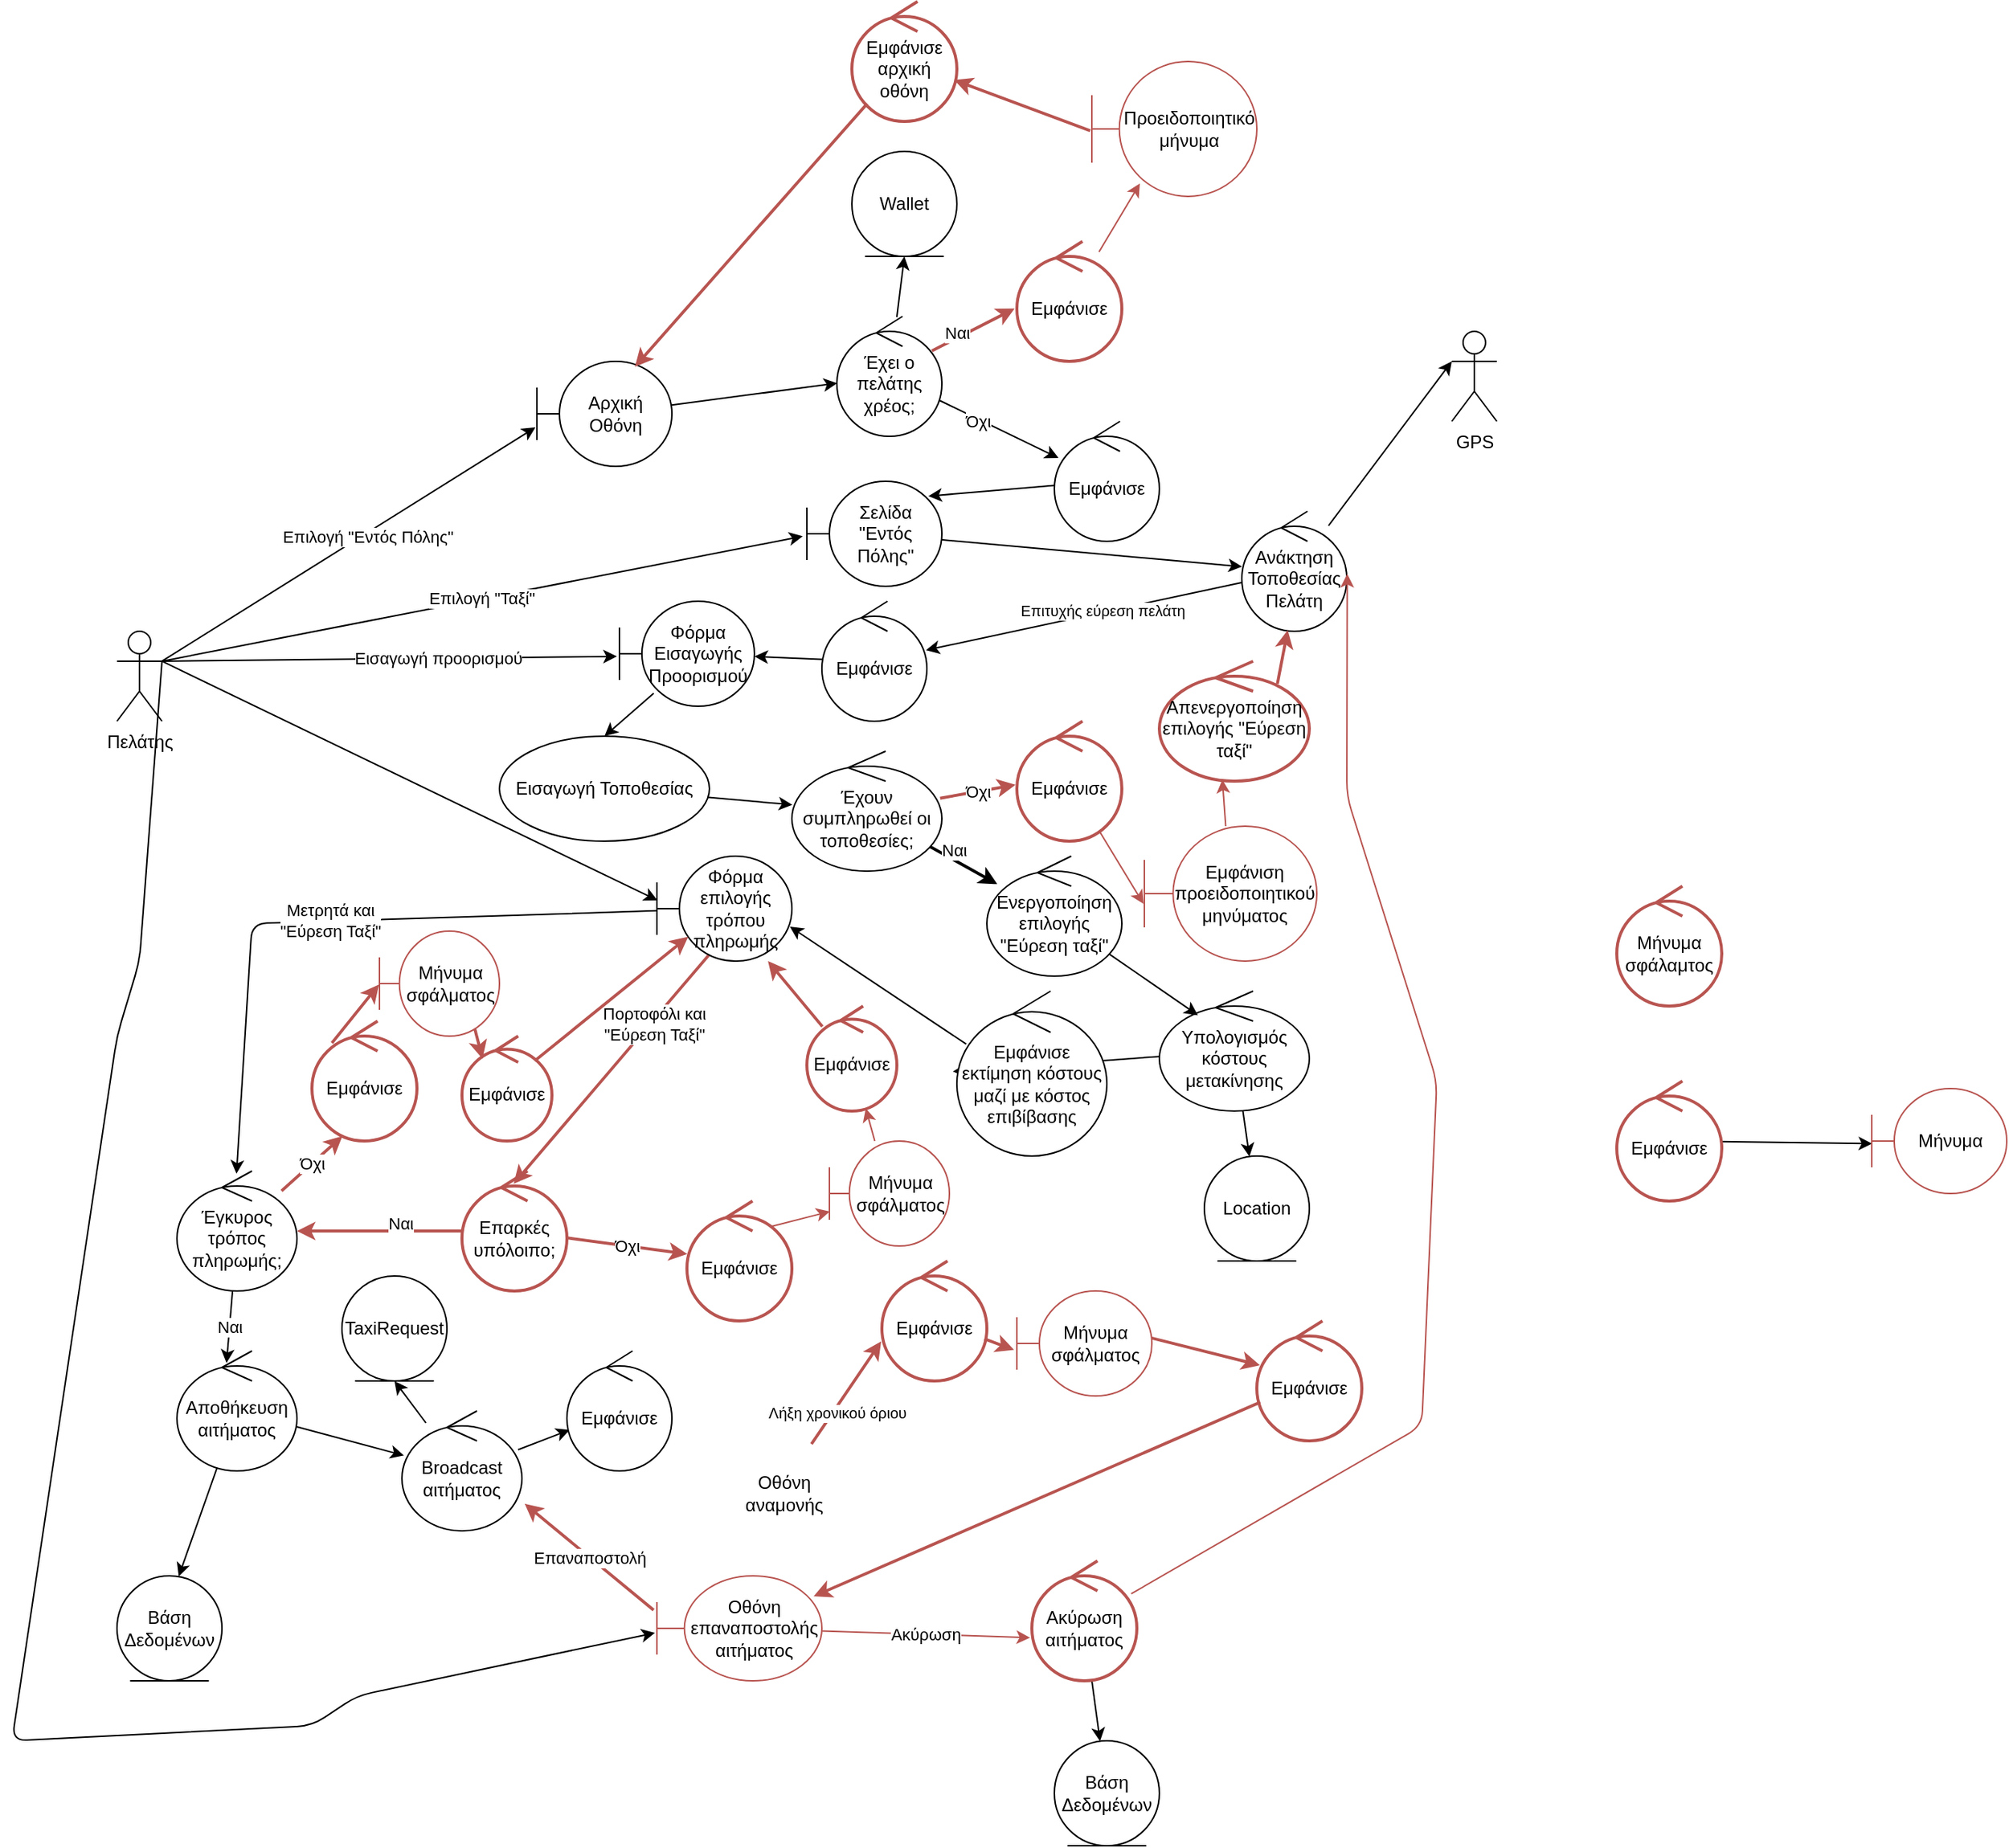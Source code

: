 <mxfile>
    <diagram id="-z3Yh579_QSOd7VFaLvF" name="Page-1">
        <mxGraphModel dx="1851" dy="825" grid="1" gridSize="10" guides="1" tooltips="1" connect="1" arrows="1" fold="1" page="1" pageScale="1" pageWidth="850" pageHeight="1100" math="0" shadow="0">
            <root>
                <mxCell id="0"/>
                <mxCell id="1" parent="0"/>
                <mxCell id="4" style="edgeStyle=none;html=1;exitX=1;exitY=0.333;exitDx=0;exitDy=0;exitPerimeter=0;entryX=-0.011;entryY=0.629;entryDx=0;entryDy=0;entryPerimeter=0;" parent="1" source="2" target="3" edge="1">
                    <mxGeometry relative="1" as="geometry"/>
                </mxCell>
                <mxCell id="5" value="Επιλογή &quot;Εντός Πόλης&quot;" style="edgeLabel;html=1;align=center;verticalAlign=middle;resizable=0;points=[];" parent="4" vertex="1" connectable="0">
                    <mxGeometry x="0.09" y="-2" relative="1" as="geometry">
                        <mxPoint as="offset"/>
                    </mxGeometry>
                </mxCell>
                <mxCell id="12" value="Επιλογή &quot;Ταξί&quot;" style="edgeStyle=none;html=1;exitX=1;exitY=0.333;exitDx=0;exitDy=0;exitPerimeter=0;entryX=-0.031;entryY=0.524;entryDx=0;entryDy=0;entryPerimeter=0;" parent="1" source="2" target="10" edge="1">
                    <mxGeometry relative="1" as="geometry"/>
                </mxCell>
                <mxCell id="26" style="edgeStyle=none;html=1;exitX=1;exitY=0.333;exitDx=0;exitDy=0;exitPerimeter=0;entryX=-0.019;entryY=0.525;entryDx=0;entryDy=0;entryPerimeter=0;" parent="1" source="2" target="24" edge="1">
                    <mxGeometry relative="1" as="geometry"/>
                </mxCell>
                <mxCell id="27" value="Εισαγωγή προορισμού" style="edgeLabel;html=1;align=center;verticalAlign=middle;resizable=0;points=[];" parent="26" vertex="1" connectable="0">
                    <mxGeometry x="0.213" relative="1" as="geometry">
                        <mxPoint as="offset"/>
                    </mxGeometry>
                </mxCell>
                <mxCell id="49" value="" style="edgeStyle=none;html=1;exitX=1;exitY=0.333;exitDx=0;exitDy=0;exitPerimeter=0;entryX=0.004;entryY=0.421;entryDx=0;entryDy=0;entryPerimeter=0;" parent="1" source="2" target="42" edge="1">
                    <mxGeometry relative="1" as="geometry"/>
                </mxCell>
                <mxCell id="113" style="edgeStyle=none;html=1;exitX=1;exitY=0.333;exitDx=0;exitDy=0;exitPerimeter=0;entryX=-0.012;entryY=0.543;entryDx=0;entryDy=0;entryPerimeter=0;strokeWidth=1;" parent="1" source="2" target="111" edge="1">
                    <mxGeometry relative="1" as="geometry">
                        <Array as="points">
                            <mxPoint x="105" y="680"/>
                            <mxPoint x="90" y="730"/>
                            <mxPoint x="20" y="1200"/>
                            <mxPoint x="220" y="1190"/>
                            <mxPoint x="250" y="1170"/>
                        </Array>
                    </mxGeometry>
                </mxCell>
                <mxCell id="2" value="Πελάτης" style="shape=umlActor;verticalLabelPosition=bottom;verticalAlign=top;html=1;" parent="1" vertex="1">
                    <mxGeometry x="90" y="460" width="30" height="60" as="geometry"/>
                </mxCell>
                <mxCell id="7" value="" style="edgeStyle=none;html=1;" parent="1" source="3" target="6" edge="1">
                    <mxGeometry relative="1" as="geometry"/>
                </mxCell>
                <mxCell id="3" value="Αρχική Οθόνη" style="shape=umlBoundary;whiteSpace=wrap;html=1;" parent="1" vertex="1">
                    <mxGeometry x="370" y="280" width="90" height="70" as="geometry"/>
                </mxCell>
                <mxCell id="9" value="" style="edgeStyle=none;html=1;" parent="1" source="6" target="8" edge="1">
                    <mxGeometry relative="1" as="geometry"/>
                </mxCell>
                <mxCell id="69" value="Όχι" style="edgeLabel;html=1;align=center;verticalAlign=middle;resizable=0;points=[];" parent="9" vertex="1" connectable="0">
                    <mxGeometry x="-0.329" y="-1" relative="1" as="geometry">
                        <mxPoint as="offset"/>
                    </mxGeometry>
                </mxCell>
                <mxCell id="16" style="edgeStyle=none;html=1;entryX=0.5;entryY=1;entryDx=0;entryDy=0;" parent="1" source="6" target="15" edge="1">
                    <mxGeometry relative="1" as="geometry"/>
                </mxCell>
                <mxCell id="71" style="edgeStyle=none;html=1;fillColor=#f8cecc;strokeColor=#b85450;strokeWidth=2;entryX=-0.021;entryY=0.56;entryDx=0;entryDy=0;entryPerimeter=0;exitX=0.905;exitY=0.288;exitDx=0;exitDy=0;exitPerimeter=0;" parent="1" source="6" target="134" edge="1">
                    <mxGeometry relative="1" as="geometry">
                        <mxPoint x="677" y="249" as="targetPoint"/>
                    </mxGeometry>
                </mxCell>
                <mxCell id="76" value="Ναι" style="edgeLabel;html=1;align=center;verticalAlign=middle;resizable=0;points=[];" parent="71" vertex="1" connectable="0">
                    <mxGeometry x="-0.605" y="-2" relative="1" as="geometry">
                        <mxPoint x="5" y="-9" as="offset"/>
                    </mxGeometry>
                </mxCell>
                <mxCell id="6" value="Έχει ο πελάτης χρέος;" style="ellipse;shape=umlControl;whiteSpace=wrap;html=1;" parent="1" vertex="1">
                    <mxGeometry x="570" y="250" width="70" height="80" as="geometry"/>
                </mxCell>
                <mxCell id="11" style="edgeStyle=none;html=1;entryX=0.9;entryY=0.141;entryDx=0;entryDy=0;entryPerimeter=0;" parent="1" source="8" target="10" edge="1">
                    <mxGeometry relative="1" as="geometry"/>
                </mxCell>
                <mxCell id="8" value="Εμφάνισε" style="ellipse;shape=umlControl;whiteSpace=wrap;html=1;" parent="1" vertex="1">
                    <mxGeometry x="715" y="320" width="70" height="80" as="geometry"/>
                </mxCell>
                <mxCell id="18" value="" style="edgeStyle=none;html=1;" parent="1" source="10" target="17" edge="1">
                    <mxGeometry relative="1" as="geometry"/>
                </mxCell>
                <mxCell id="10" value="Σελίδα &quot;Εντός Πόλης&quot;" style="shape=umlBoundary;whiteSpace=wrap;html=1;" parent="1" vertex="1">
                    <mxGeometry x="550" y="360" width="90" height="70" as="geometry"/>
                </mxCell>
                <mxCell id="15" value="Wallet" style="ellipse;shape=umlEntity;whiteSpace=wrap;html=1;" parent="1" vertex="1">
                    <mxGeometry x="580" y="140" width="70" height="70" as="geometry"/>
                </mxCell>
                <mxCell id="21" style="edgeStyle=none;html=1;entryX=0;entryY=0.333;entryDx=0;entryDy=0;entryPerimeter=0;" parent="1" source="17" target="19" edge="1">
                    <mxGeometry relative="1" as="geometry"/>
                </mxCell>
                <mxCell id="23" value="" style="edgeStyle=none;html=1;" parent="1" source="17" target="22" edge="1">
                    <mxGeometry relative="1" as="geometry"/>
                </mxCell>
                <mxCell id="143" value="Επιτυχής εύρεση πελάτη" style="edgeLabel;html=1;align=center;verticalAlign=middle;resizable=0;points=[];fontSize=10;" vertex="1" connectable="0" parent="23">
                    <mxGeometry x="-0.115" y="-2" relative="1" as="geometry">
                        <mxPoint as="offset"/>
                    </mxGeometry>
                </mxCell>
                <mxCell id="17" value="Ανάκτηση Τοποθεσίας Πελάτη" style="ellipse;shape=umlControl;whiteSpace=wrap;html=1;" parent="1" vertex="1">
                    <mxGeometry x="840" y="380" width="70" height="80" as="geometry"/>
                </mxCell>
                <mxCell id="19" value="GPS" style="shape=umlActor;verticalLabelPosition=bottom;verticalAlign=top;html=1;" parent="1" vertex="1">
                    <mxGeometry x="980" y="260" width="30" height="60" as="geometry"/>
                </mxCell>
                <mxCell id="25" style="edgeStyle=none;html=1;" parent="1" source="22" target="24" edge="1">
                    <mxGeometry relative="1" as="geometry"/>
                </mxCell>
                <mxCell id="22" value="Εμφάνισε" style="ellipse;shape=umlControl;whiteSpace=wrap;html=1;" parent="1" vertex="1">
                    <mxGeometry x="560" y="440" width="70" height="80" as="geometry"/>
                </mxCell>
                <mxCell id="30" style="edgeStyle=none;html=1;entryX=0.5;entryY=0;entryDx=0;entryDy=0;exitX=0.254;exitY=0.876;exitDx=0;exitDy=0;exitPerimeter=0;" parent="1" source="24" target="28" edge="1">
                    <mxGeometry relative="1" as="geometry"/>
                </mxCell>
                <mxCell id="24" value="Φόρμα Εισαγωγής Προορισμού" style="shape=umlBoundary;whiteSpace=wrap;html=1;" parent="1" vertex="1">
                    <mxGeometry x="425" y="440" width="90" height="70" as="geometry"/>
                </mxCell>
                <mxCell id="46" value="" style="edgeStyle=none;html=1;" parent="1" source="28" target="31" edge="1">
                    <mxGeometry relative="1" as="geometry"/>
                </mxCell>
                <mxCell id="28" value="Εισαγωγή Τοποθεσίας" style="ellipse;whiteSpace=wrap;html=1;" parent="1" vertex="1">
                    <mxGeometry x="345" y="530" width="140" height="70" as="geometry"/>
                </mxCell>
                <mxCell id="81" value="" style="edgeStyle=none;html=1;strokeWidth=2;" parent="1" source="31" target="80" edge="1">
                    <mxGeometry relative="1" as="geometry"/>
                </mxCell>
                <mxCell id="82" value="Ναι" style="edgeLabel;html=1;align=center;verticalAlign=middle;resizable=0;points=[];" parent="81" vertex="1" connectable="0">
                    <mxGeometry x="-0.479" y="-1" relative="1" as="geometry">
                        <mxPoint x="6" y="-5" as="offset"/>
                    </mxGeometry>
                </mxCell>
                <mxCell id="90" value="Όχι" style="edgeStyle=none;html=1;strokeWidth=2;fillColor=#f8cecc;strokeColor=#b85450;entryX=-0.013;entryY=0.53;entryDx=0;entryDy=0;entryPerimeter=0;" parent="1" source="31" target="138" edge="1">
                    <mxGeometry relative="1" as="geometry">
                        <mxPoint x="730" y="580" as="targetPoint"/>
                    </mxGeometry>
                </mxCell>
                <mxCell id="31" value="Έχουν συμπληρωθεί οι τοποθεσίες;" style="ellipse;shape=umlControl;whiteSpace=wrap;html=1;" parent="1" vertex="1">
                    <mxGeometry x="540" y="540" width="100" height="80" as="geometry"/>
                </mxCell>
                <mxCell id="36" value="" style="edgeStyle=none;html=1;" parent="1" source="33" target="35" edge="1">
                    <mxGeometry relative="1" as="geometry"/>
                </mxCell>
                <mxCell id="41" style="edgeStyle=none;html=1;entryX=-0.027;entryY=0.488;entryDx=0;entryDy=0;entryPerimeter=0;" parent="1" source="33" target="40" edge="1">
                    <mxGeometry relative="1" as="geometry"/>
                </mxCell>
                <mxCell id="33" value="Υπολογισμός κόστους μετακίνησης" style="ellipse;shape=umlControl;whiteSpace=wrap;html=1;" parent="1" vertex="1">
                    <mxGeometry x="785" y="700" width="100" height="80" as="geometry"/>
                </mxCell>
                <mxCell id="35" value="Location" style="ellipse;shape=umlEntity;whiteSpace=wrap;html=1;" parent="1" vertex="1">
                    <mxGeometry x="815" y="810" width="70" height="70" as="geometry"/>
                </mxCell>
                <mxCell id="86" value="" style="edgeStyle=none;html=1;strokeWidth=1;entryX=0.985;entryY=0.671;entryDx=0;entryDy=0;entryPerimeter=0;exitX=0.062;exitY=0.321;exitDx=0;exitDy=0;exitPerimeter=0;" parent="1" source="40" target="42" edge="1">
                    <mxGeometry relative="1" as="geometry">
                        <mxPoint x="635.989" y="698.593" as="targetPoint"/>
                    </mxGeometry>
                </mxCell>
                <mxCell id="40" value="Εμφάνισε εκτίμηση κόστους&lt;br&gt;μαζί με κόστος επιβίβασης" style="ellipse;shape=umlControl;whiteSpace=wrap;html=1;" parent="1" vertex="1">
                    <mxGeometry x="650" y="700" width="100" height="110" as="geometry"/>
                </mxCell>
                <mxCell id="51" value="Μετρητά και &lt;br&gt;&quot;Εύρεση Ταξί&quot;" style="edgeStyle=none;html=1;entryX=0.496;entryY=0.022;entryDx=0;entryDy=0;entryPerimeter=0;" parent="1" source="42" target="57" edge="1">
                    <mxGeometry relative="1" as="geometry">
                        <mxPoint x="370" y="820" as="targetPoint"/>
                        <Array as="points">
                            <mxPoint x="180" y="655"/>
                        </Array>
                    </mxGeometry>
                </mxCell>
                <mxCell id="97" style="edgeStyle=none;html=1;entryX=0.493;entryY=0.106;entryDx=0;entryDy=0;entryPerimeter=0;strokeWidth=2;fillColor=#f8cecc;strokeColor=#b85450;exitX=0.383;exitY=0.945;exitDx=0;exitDy=0;exitPerimeter=0;" parent="1" source="42" target="96" edge="1">
                    <mxGeometry relative="1" as="geometry"/>
                </mxCell>
                <mxCell id="98" value="Πορτοφόλι και&lt;br&gt;&quot;Εύρεση Ταξί&quot;" style="edgeLabel;html=1;align=center;verticalAlign=middle;resizable=0;points=[];" parent="97" vertex="1" connectable="0">
                    <mxGeometry x="-0.432" y="-3" relative="1" as="geometry">
                        <mxPoint x="3" y="4" as="offset"/>
                    </mxGeometry>
                </mxCell>
                <mxCell id="42" value="Φόρμα επιλογής τρόπου πληρωμής" style="shape=umlBoundary;whiteSpace=wrap;html=1;" parent="1" vertex="1">
                    <mxGeometry x="450" y="610" width="90" height="70" as="geometry"/>
                </mxCell>
                <mxCell id="60" value="Ναι" style="edgeStyle=none;html=1;entryX=0.413;entryY=0.1;entryDx=0;entryDy=0;entryPerimeter=0;" parent="1" source="57" target="59" edge="1">
                    <mxGeometry relative="1" as="geometry"/>
                </mxCell>
                <mxCell id="93" value="Όχι" style="edgeStyle=none;html=1;strokeWidth=2;fillColor=#f8cecc;strokeColor=#b85450;" parent="1" source="57" edge="1">
                    <mxGeometry relative="1" as="geometry">
                        <mxPoint x="240.268" y="796.759" as="targetPoint"/>
                    </mxGeometry>
                </mxCell>
                <mxCell id="57" value="Έγκυρος τρόπος πληρωμής;" style="ellipse;shape=umlControl;whiteSpace=wrap;html=1;" parent="1" vertex="1">
                    <mxGeometry x="130" y="820" width="80" height="80" as="geometry"/>
                </mxCell>
                <mxCell id="62" value="" style="edgeStyle=none;html=1;entryX=0.588;entryY=0.005;entryDx=0;entryDy=0;entryPerimeter=0;" parent="1" source="59" target="159" edge="1">
                    <mxGeometry relative="1" as="geometry">
                        <mxPoint x="128.276" y="1090" as="targetPoint"/>
                    </mxGeometry>
                </mxCell>
                <mxCell id="64" value="" style="edgeStyle=none;html=1;" parent="1" source="59" target="63" edge="1">
                    <mxGeometry relative="1" as="geometry"/>
                </mxCell>
                <mxCell id="59" value="Αποθήκευση αιτήματος" style="ellipse;shape=umlControl;whiteSpace=wrap;html=1;" parent="1" vertex="1">
                    <mxGeometry x="130" y="940" width="80" height="80" as="geometry"/>
                </mxCell>
                <mxCell id="66" value="" style="edgeStyle=none;html=1;entryX=0.5;entryY=1;entryDx=0;entryDy=0;" parent="1" source="63" target="77" edge="1">
                    <mxGeometry relative="1" as="geometry">
                        <mxPoint x="670" y="900.0" as="targetPoint"/>
                    </mxGeometry>
                </mxCell>
                <mxCell id="68" value="" style="edgeStyle=none;html=1;" parent="1" source="63" target="67" edge="1">
                    <mxGeometry relative="1" as="geometry"/>
                </mxCell>
                <mxCell id="63" value="Broadcast αιτήματος" style="ellipse;shape=umlControl;whiteSpace=wrap;html=1;" parent="1" vertex="1">
                    <mxGeometry x="280" y="980" width="80" height="80" as="geometry"/>
                </mxCell>
                <mxCell id="106" value="" style="edgeStyle=none;html=1;strokeWidth=2;fillColor=#f8cecc;strokeColor=#b85450;entryX=-0.007;entryY=0.671;entryDx=0;entryDy=0;entryPerimeter=0;startArrow=none;exitX=0.755;exitY=0.029;exitDx=0;exitDy=0;exitPerimeter=0;" parent="1" source="169" target="105" edge="1">
                    <mxGeometry relative="1" as="geometry">
                        <mxPoint x="530" y="990" as="sourcePoint"/>
                        <mxPoint x="510.0" y="980" as="targetPoint"/>
                    </mxGeometry>
                </mxCell>
                <mxCell id="172" value="Λήξη χρονικού όριου" style="edgeLabel;html=1;align=center;verticalAlign=middle;resizable=0;points=[];fontSize=10;" vertex="1" connectable="0" parent="106">
                    <mxGeometry x="-0.362" y="-1" relative="1" as="geometry">
                        <mxPoint x="1" as="offset"/>
                    </mxGeometry>
                </mxCell>
                <mxCell id="171" style="edgeStyle=none;html=1;entryX=0.191;entryY=0.371;entryDx=0;entryDy=0;entryPerimeter=0;strokeColor=#FFFFFF;strokeWidth=2;fontSize=10;" edge="1" parent="1" source="67" target="169">
                    <mxGeometry relative="1" as="geometry"/>
                </mxCell>
                <mxCell id="67" value="Εμφάνισε" style="ellipse;shape=umlControl;whiteSpace=wrap;html=1;" parent="1" vertex="1">
                    <mxGeometry x="390" y="940" width="70" height="80" as="geometry"/>
                </mxCell>
                <mxCell id="74" value="" style="edgeStyle=none;html=1;fillColor=#f8cecc;strokeColor=#b85450;strokeWidth=2;exitX=-0.01;exitY=0.513;exitDx=0;exitDy=0;exitPerimeter=0;" parent="1" source="129" target="73" edge="1">
                    <mxGeometry relative="1" as="geometry">
                        <mxPoint x="780" y="240" as="sourcePoint"/>
                    </mxGeometry>
                </mxCell>
                <mxCell id="164" style="edgeStyle=none;html=1;entryX=0.726;entryY=0.052;entryDx=0;entryDy=0;entryPerimeter=0;strokeColor=#B85450;strokeWidth=2;fontSize=10;" edge="1" parent="1" source="73" target="3">
                    <mxGeometry relative="1" as="geometry"/>
                </mxCell>
                <mxCell id="73" value="Εμφάνισε αρχική οθόνη" style="ellipse;shape=umlControl;whiteSpace=wrap;html=1;fillColor=none;strokeColor=#b85450;strokeWidth=2;" parent="1" vertex="1">
                    <mxGeometry x="580" y="40" width="70" height="80" as="geometry"/>
                </mxCell>
                <mxCell id="77" value="TaxiRequest" style="ellipse;shape=umlEntity;whiteSpace=wrap;html=1;" parent="1" vertex="1">
                    <mxGeometry x="240" y="890" width="70" height="70" as="geometry"/>
                </mxCell>
                <mxCell id="88" style="edgeStyle=none;html=1;entryX=0.257;entryY=0.201;entryDx=0;entryDy=0;entryPerimeter=0;strokeWidth=1;" parent="1" source="80" target="33" edge="1">
                    <mxGeometry relative="1" as="geometry"/>
                </mxCell>
                <mxCell id="80" value="Ενεργοποίηση επιλογής &quot;Εύρεση ταξί&quot;" style="ellipse;shape=umlControl;whiteSpace=wrap;html=1;" parent="1" vertex="1">
                    <mxGeometry x="670" y="610" width="90" height="80" as="geometry"/>
                </mxCell>
                <mxCell id="91" style="edgeStyle=none;html=1;entryX=0.437;entryY=0.991;entryDx=0;entryDy=0;entryPerimeter=0;strokeWidth=2;fillColor=#f8cecc;strokeColor=#b85450;exitX=0.787;exitY=0.189;exitDx=0;exitDy=0;exitPerimeter=0;" parent="1" source="89" target="17" edge="1">
                    <mxGeometry relative="1" as="geometry"/>
                </mxCell>
                <mxCell id="89" value="Απενεργοποίηση επιλογής &quot;Εύρεση ταξί&quot;" style="ellipse;shape=umlControl;whiteSpace=wrap;html=1;fillColor=none;strokeColor=#b85450;strokeWidth=2;" parent="1" vertex="1">
                    <mxGeometry x="785" y="480" width="100" height="80" as="geometry"/>
                </mxCell>
                <mxCell id="99" style="edgeStyle=none;html=1;strokeWidth=2;fillColor=#f8cecc;strokeColor=#b85450;" parent="1" source="96" target="57" edge="1">
                    <mxGeometry relative="1" as="geometry"/>
                </mxCell>
                <mxCell id="100" value="Ναι" style="edgeLabel;html=1;align=center;verticalAlign=middle;resizable=0;points=[];" parent="99" vertex="1" connectable="0">
                    <mxGeometry x="-0.245" y="-5" relative="1" as="geometry">
                        <mxPoint as="offset"/>
                    </mxGeometry>
                </mxCell>
                <mxCell id="102" value="Όχι" style="edgeStyle=none;html=1;strokeWidth=2;fillColor=#f8cecc;strokeColor=#b85450;" parent="1" source="96" target="101" edge="1">
                    <mxGeometry relative="1" as="geometry"/>
                </mxCell>
                <mxCell id="96" value="Επαρκές υπόλοιπο;" style="ellipse;shape=umlControl;whiteSpace=wrap;html=1;fillColor=none;strokeColor=#b85450;strokeWidth=2;" parent="1" vertex="1">
                    <mxGeometry x="320" y="820" width="70" height="80" as="geometry"/>
                </mxCell>
                <mxCell id="103" style="edgeStyle=none;html=1;strokeWidth=2;fillColor=#f8cecc;strokeColor=#b85450;exitX=0.172;exitY=0.195;exitDx=0;exitDy=0;exitPerimeter=0;" parent="1" source="150" target="42" edge="1">
                    <mxGeometry relative="1" as="geometry">
                        <mxPoint x="539" y="754" as="sourcePoint"/>
                    </mxGeometry>
                </mxCell>
                <mxCell id="149" style="edgeStyle=none;html=1;strokeColor=#B85450;fontSize=10;exitX=0.802;exitY=0.213;exitDx=0;exitDy=0;exitPerimeter=0;entryX=0.004;entryY=0.671;entryDx=0;entryDy=0;entryPerimeter=0;" edge="1" parent="1" source="101" target="146">
                    <mxGeometry relative="1" as="geometry"/>
                </mxCell>
                <mxCell id="101" value="Εμφάνισε" style="ellipse;shape=umlControl;whiteSpace=wrap;html=1;fillColor=none;strokeColor=#b85450;strokeWidth=2;" parent="1" vertex="1">
                    <mxGeometry x="470" y="840" width="70" height="80" as="geometry"/>
                </mxCell>
                <mxCell id="161" style="edgeStyle=none;html=1;strokeColor=#B85450;strokeWidth=2;fontSize=10;entryX=-0.021;entryY=0.561;entryDx=0;entryDy=0;entryPerimeter=0;" edge="1" parent="1" source="105" target="167">
                    <mxGeometry relative="1" as="geometry">
                        <mxPoint x="690" y="970" as="targetPoint"/>
                    </mxGeometry>
                </mxCell>
                <mxCell id="105" value="Εμφάνισε" style="ellipse;shape=umlControl;whiteSpace=wrap;html=1;fillColor=none;strokeColor=#b85450;strokeWidth=2;" parent="1" vertex="1">
                    <mxGeometry x="600" y="880" width="70" height="80" as="geometry"/>
                </mxCell>
                <mxCell id="163" style="edgeStyle=none;html=1;entryX=0.95;entryY=0.195;entryDx=0;entryDy=0;entryPerimeter=0;strokeColor=#B85450;strokeWidth=2;fontSize=10;" edge="1" parent="1" source="109" target="111">
                    <mxGeometry relative="1" as="geometry"/>
                </mxCell>
                <mxCell id="109" value="Εμφάνισε" style="ellipse;shape=umlControl;whiteSpace=wrap;html=1;fillColor=none;strokeColor=#b85450;strokeWidth=2;" parent="1" vertex="1">
                    <mxGeometry x="850" y="920" width="70" height="80" as="geometry"/>
                </mxCell>
                <mxCell id="114" value="Επαναποστολή" style="edgeStyle=none;html=1;entryX=1.023;entryY=0.774;entryDx=0;entryDy=0;entryPerimeter=0;strokeWidth=2;exitX=-0.02;exitY=0.326;exitDx=0;exitDy=0;exitPerimeter=0;strokeColor=#B85450;" parent="1" source="111" target="63" edge="1">
                    <mxGeometry relative="1" as="geometry">
                        <mxPoint x="450" y="1093" as="sourcePoint"/>
                    </mxGeometry>
                </mxCell>
                <mxCell id="118" value="Ακύρωση" style="edgeStyle=none;html=1;entryX=-0.017;entryY=0.64;entryDx=0;entryDy=0;entryPerimeter=0;strokeWidth=1;strokeColor=#B85450;" parent="1" source="111" target="117" edge="1">
                    <mxGeometry relative="1" as="geometry"/>
                </mxCell>
                <mxCell id="111" value="Οθόνη επαναποστολής αιτήματος" style="shape=umlBoundary;whiteSpace=wrap;html=1;fillColor=none;strokeColor=#b85450;" parent="1" vertex="1">
                    <mxGeometry x="450" y="1090" width="110" height="70" as="geometry"/>
                </mxCell>
                <mxCell id="119" style="edgeStyle=none;html=1;entryX=1.004;entryY=0.522;entryDx=0;entryDy=0;entryPerimeter=0;strokeWidth=1;strokeColor=#B85450;" parent="1" source="117" target="17" edge="1">
                    <mxGeometry relative="1" as="geometry">
                        <Array as="points">
                            <mxPoint x="960" y="990"/>
                            <mxPoint x="970" y="760"/>
                            <mxPoint x="910" y="570"/>
                        </Array>
                    </mxGeometry>
                </mxCell>
                <mxCell id="126" value="" style="edgeStyle=none;html=1;strokeWidth=1;fontSize=24;" parent="1" source="117" target="124" edge="1">
                    <mxGeometry relative="1" as="geometry"/>
                </mxCell>
                <mxCell id="117" value="Ακύρωση αιτήματος" style="ellipse;shape=umlControl;whiteSpace=wrap;html=1;fillColor=none;strokeColor=#b85450;strokeWidth=2;" parent="1" vertex="1">
                    <mxGeometry x="700" y="1080" width="70" height="80" as="geometry"/>
                </mxCell>
                <mxCell id="129" value="Προειδοποιητικό&lt;br&gt;μήνυμα" style="shape=umlBoundary;whiteSpace=wrap;html=1;strokeColor=#B85450;" vertex="1" parent="1">
                    <mxGeometry x="740" y="80" width="110" height="90" as="geometry"/>
                </mxCell>
                <mxCell id="124" value="Βάση Δεδομένων" style="ellipse;shape=umlEntity;whiteSpace=wrap;html=1;" parent="1" vertex="1">
                    <mxGeometry x="715" y="1200" width="70" height="70" as="geometry"/>
                </mxCell>
                <mxCell id="130" value="Μήνυμα σφάλαμτος" style="ellipse;shape=umlControl;whiteSpace=wrap;html=1;fillColor=none;strokeColor=#b85450;strokeWidth=2;" vertex="1" parent="1">
                    <mxGeometry x="1090" y="630" width="70" height="80" as="geometry"/>
                </mxCell>
                <mxCell id="133" style="edgeStyle=none;html=1;entryX=0.003;entryY=0.525;entryDx=0;entryDy=0;entryPerimeter=0;" edge="1" parent="1" source="131" target="132">
                    <mxGeometry relative="1" as="geometry"/>
                </mxCell>
                <mxCell id="132" value="Μήνυμα" style="shape=umlBoundary;whiteSpace=wrap;html=1;strokeColor=#B85450;" vertex="1" parent="1">
                    <mxGeometry x="1260" y="765" width="90" height="70" as="geometry"/>
                </mxCell>
                <mxCell id="135" style="edgeStyle=none;html=1;entryX=0.291;entryY=0.904;entryDx=0;entryDy=0;entryPerimeter=0;strokeColor=#B85450;" edge="1" parent="1" source="134" target="129">
                    <mxGeometry relative="1" as="geometry"/>
                </mxCell>
                <mxCell id="131" value="Εμφάνισε" style="ellipse;shape=umlControl;whiteSpace=wrap;html=1;fillColor=none;strokeColor=#b85450;strokeWidth=2;" vertex="1" parent="1">
                    <mxGeometry x="1090" y="760" width="70" height="80" as="geometry"/>
                </mxCell>
                <mxCell id="141" style="edgeStyle=none;html=1;entryX=-0.005;entryY=0.576;entryDx=0;entryDy=0;entryPerimeter=0;strokeColor=#B85450;fontSize=10;" edge="1" parent="1" source="138" target="140">
                    <mxGeometry relative="1" as="geometry"/>
                </mxCell>
                <mxCell id="134" value="Εμφάνισε" style="ellipse;shape=umlControl;whiteSpace=wrap;html=1;fillColor=none;strokeColor=#b85450;strokeWidth=2;" vertex="1" parent="1">
                    <mxGeometry x="690" y="200" width="70" height="80" as="geometry"/>
                </mxCell>
                <mxCell id="142" style="edgeStyle=none;html=1;entryX=0.42;entryY=0.987;entryDx=0;entryDy=0;entryPerimeter=0;strokeColor=#B85450;fontSize=10;" edge="1" parent="1" source="140" target="89">
                    <mxGeometry relative="1" as="geometry"/>
                </mxCell>
                <mxCell id="138" value="Εμφάνισε" style="ellipse;shape=umlControl;whiteSpace=wrap;html=1;fillColor=none;strokeColor=#b85450;strokeWidth=2;" vertex="1" parent="1">
                    <mxGeometry x="690" y="520" width="70" height="80" as="geometry"/>
                </mxCell>
                <mxCell id="140" value="Εμφάνιση προειδοποιητικού&lt;br&gt;μηνύματος" style="shape=umlBoundary;whiteSpace=wrap;html=1;strokeColor=#B85450;" vertex="1" parent="1">
                    <mxGeometry x="775" y="590" width="115" height="90" as="geometry"/>
                </mxCell>
                <mxCell id="151" style="edgeStyle=none;html=1;strokeColor=#B85450;fontSize=10;" edge="1" parent="1" source="146" target="150">
                    <mxGeometry relative="1" as="geometry"/>
                </mxCell>
                <mxCell id="146" value="Μήνυμα&lt;br&gt;σφάλματος" style="shape=umlBoundary;whiteSpace=wrap;html=1;strokeColor=#B85450;" vertex="1" parent="1">
                    <mxGeometry x="565" y="800" width="80" height="70" as="geometry"/>
                </mxCell>
                <mxCell id="150" value="Εμφάνισε" style="ellipse;shape=umlControl;whiteSpace=wrap;html=1;fillColor=none;strokeColor=#b85450;strokeWidth=2;" vertex="1" parent="1">
                    <mxGeometry x="550" y="710" width="60" height="70" as="geometry"/>
                </mxCell>
                <mxCell id="153" style="edgeStyle=none;html=1;strokeColor=#B85450;fontSize=10;exitX=0.19;exitY=0.183;exitDx=0;exitDy=0;exitPerimeter=0;entryX=-0.004;entryY=0.508;entryDx=0;entryDy=0;entryPerimeter=0;strokeWidth=2;" edge="1" parent="1" source="154" target="156">
                    <mxGeometry relative="1" as="geometry"/>
                </mxCell>
                <mxCell id="154" value="Εμφάνισε" style="ellipse;shape=umlControl;whiteSpace=wrap;html=1;fillColor=none;strokeColor=#b85450;strokeWidth=2;" vertex="1" parent="1">
                    <mxGeometry x="220.0" y="720" width="70" height="80" as="geometry"/>
                </mxCell>
                <mxCell id="155" style="edgeStyle=none;html=1;strokeColor=#B85450;fontSize=10;entryX=0.229;entryY=0.216;entryDx=0;entryDy=0;entryPerimeter=0;exitX=0.793;exitY=0.923;exitDx=0;exitDy=0;exitPerimeter=0;strokeWidth=2;" edge="1" parent="1" source="156" target="157">
                    <mxGeometry relative="1" as="geometry">
                        <mxPoint x="322" y="730" as="sourcePoint"/>
                    </mxGeometry>
                </mxCell>
                <mxCell id="156" value="Μήνυμα&lt;br&gt;σφάλματος" style="shape=umlBoundary;whiteSpace=wrap;html=1;strokeColor=#B85450;" vertex="1" parent="1">
                    <mxGeometry x="265" y="660" width="80" height="70" as="geometry"/>
                </mxCell>
                <mxCell id="158" style="edgeStyle=none;html=1;entryX=0.232;entryY=0.767;entryDx=0;entryDy=0;entryPerimeter=0;strokeColor=#B85450;fontSize=10;exitX=0.809;exitY=0.236;exitDx=0;exitDy=0;exitPerimeter=0;strokeWidth=2;" edge="1" parent="1" source="157" target="42">
                    <mxGeometry relative="1" as="geometry"/>
                </mxCell>
                <mxCell id="157" value="Εμφάνισε" style="ellipse;shape=umlControl;whiteSpace=wrap;html=1;fillColor=none;strokeColor=#b85450;strokeWidth=2;" vertex="1" parent="1">
                    <mxGeometry x="320" y="730" width="60" height="70" as="geometry"/>
                </mxCell>
                <mxCell id="159" value="Βάση Δεδομένων" style="ellipse;shape=umlEntity;whiteSpace=wrap;html=1;" vertex="1" parent="1">
                    <mxGeometry x="90" y="1090" width="70" height="70" as="geometry"/>
                </mxCell>
                <mxCell id="162" style="edgeStyle=none;html=1;entryX=0.029;entryY=0.369;entryDx=0;entryDy=0;entryPerimeter=0;strokeColor=#B85450;strokeWidth=2;fontSize=10;exitX=0.995;exitY=0.447;exitDx=0;exitDy=0;exitPerimeter=0;" edge="1" parent="1" source="167" target="109">
                    <mxGeometry relative="1" as="geometry">
                        <mxPoint x="775" y="939.963" as="sourcePoint"/>
                    </mxGeometry>
                </mxCell>
                <mxCell id="167" value="Μήνυμα σφάλματος" style="shape=umlBoundary;whiteSpace=wrap;html=1;strokeColor=#B85450;" vertex="1" parent="1">
                    <mxGeometry x="690" y="900" width="90" height="70" as="geometry"/>
                </mxCell>
                <mxCell id="169" value="Οθόνη αναμονής" style="shape=umlBoundary;whiteSpace=wrap;html=1;fillColor=none;strokeColor=#FFFFFF;" vertex="1" parent="1">
                    <mxGeometry x="470" y="1000" width="110" height="70" as="geometry"/>
                </mxCell>
            </root>
        </mxGraphModel>
    </diagram>
</mxfile>